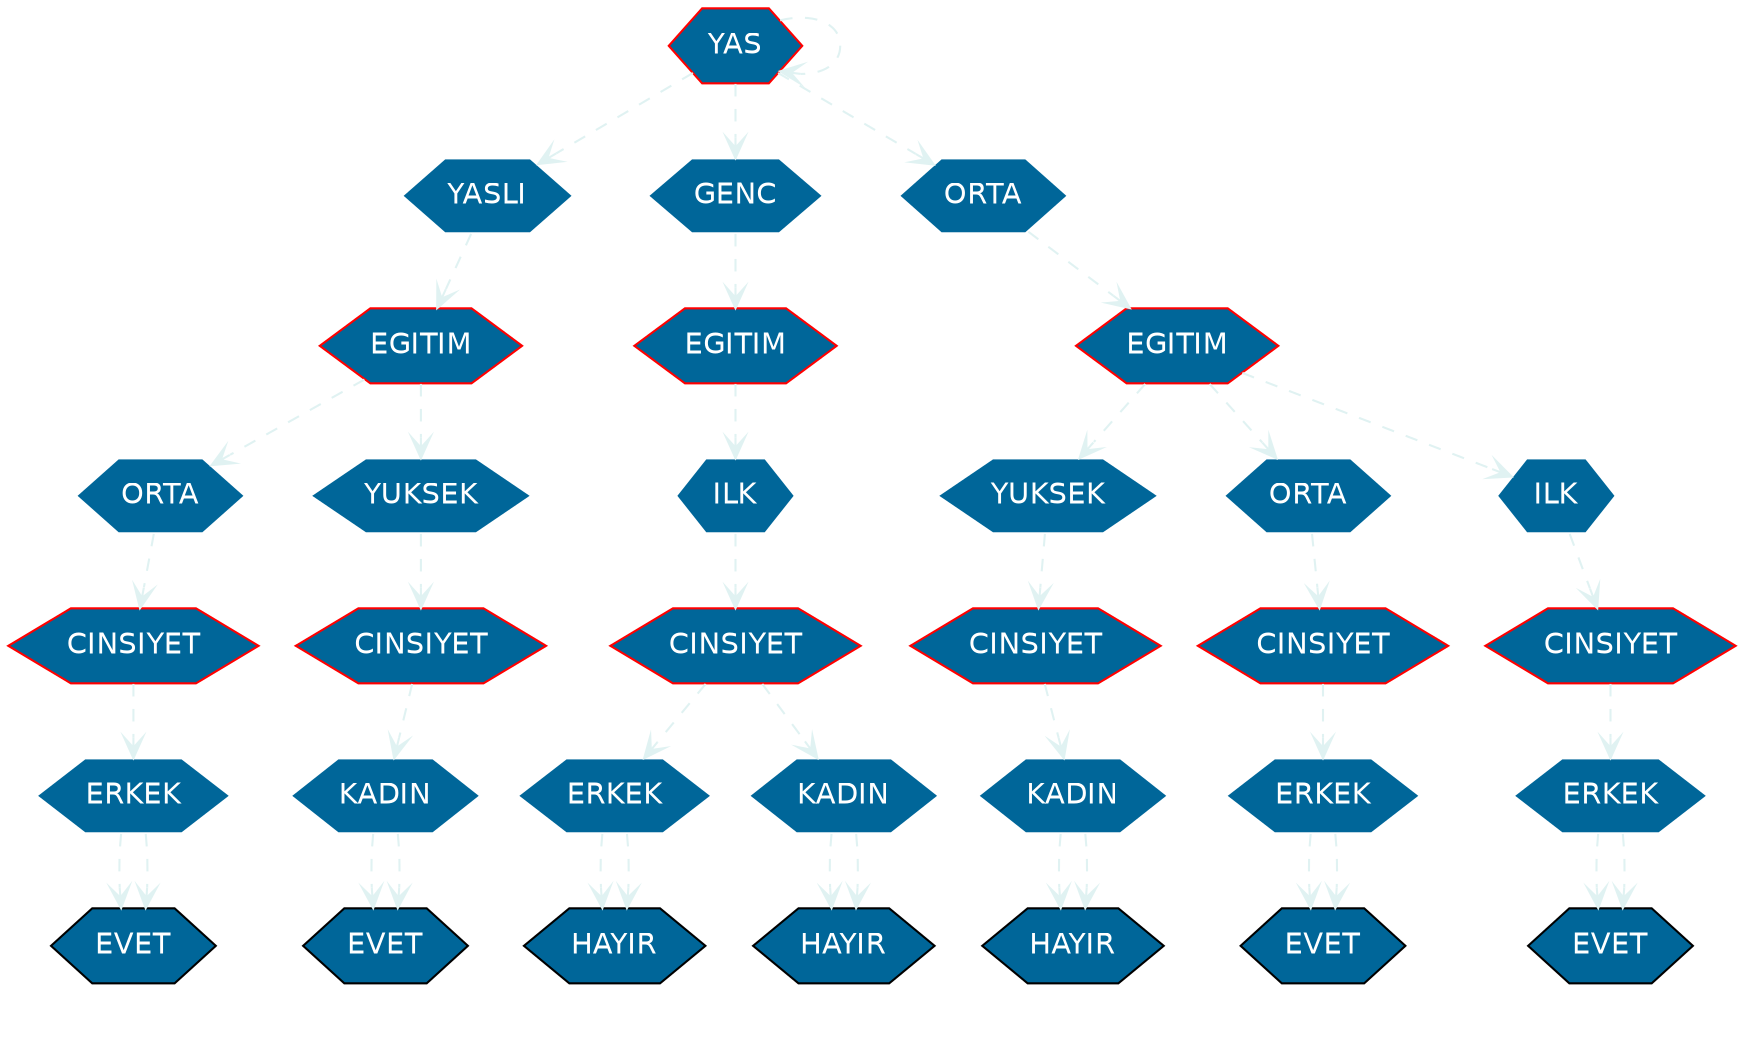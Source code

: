 // Entropy
digraph {
	graph [bgcolor=white fontcolor=white fontsize=16 label=Entropy]
	node [color=white fillcolor="#006699" fontcolor=white fontname=Helvetica shape=hexagon style=filled]
	edge [arrowhead=open color="#E0F2F2" fontcolor=white fontname=Courier fontsize=12 style=dashed]
	0 [label=YAS]
	0 [label=YAS color=red]
	0 -> 0
	1 [label=YASLI]
	0 -> 1
	4 [label=EGITIM color=red]
	1 -> 4
	5 [label=ORTA]
	4 -> 5
	13 [label=CINSIYET color=red]
	5 -> 13
	14 [label=ERKEK]
	13 -> 14
	26 [label=EVET color=red]
	14 -> 26
	26 [label=EVET color=black]
	14 -> 26
	6 [label=YUKSEK]
	4 -> 6
	15 [label=CINSIYET color=red]
	6 -> 15
	16 [label=KADIN]
	15 -> 16
	27 [label=EVET color=red]
	16 -> 27
	27 [label=EVET color=black]
	16 -> 27
	2 [label=GENC]
	0 -> 2
	7 [label=EGITIM color=red]
	2 -> 7
	8 [label=ILK]
	7 -> 8
	17 [label=CINSIYET color=red]
	8 -> 17
	18 [label=ERKEK]
	17 -> 18
	28 [label=HAYIR color=red]
	18 -> 28
	28 [label=HAYIR color=black]
	18 -> 28
	19 [label=KADIN]
	17 -> 19
	29 [label=HAYIR color=red]
	19 -> 29
	29 [label=HAYIR color=black]
	19 -> 29
	3 [label=ORTA]
	0 -> 3
	9 [label=EGITIM color=red]
	3 -> 9
	10 [label=YUKSEK]
	9 -> 10
	20 [label=CINSIYET color=red]
	10 -> 20
	21 [label=KADIN]
	20 -> 21
	30 [label=HAYIR color=red]
	21 -> 30
	30 [label=HAYIR color=black]
	21 -> 30
	11 [label=ORTA]
	9 -> 11
	22 [label=CINSIYET color=red]
	11 -> 22
	23 [label=ERKEK]
	22 -> 23
	31 [label=EVET color=red]
	23 -> 31
	31 [label=EVET color=black]
	23 -> 31
	12 [label=ILK]
	9 -> 12
	24 [label=CINSIYET color=red]
	12 -> 24
	25 [label=ERKEK]
	24 -> 25
	32 [label=EVET color=red]
	25 -> 32
	32 [label=EVET color=black]
	25 -> 32
}
